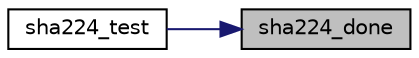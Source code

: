 digraph "sha224_done"
{
 // LATEX_PDF_SIZE
  edge [fontname="Helvetica",fontsize="10",labelfontname="Helvetica",labelfontsize="10"];
  node [fontname="Helvetica",fontsize="10",shape=record];
  rankdir="RL";
  Node5 [label="sha224_done",height=0.2,width=0.4,color="black", fillcolor="grey75", style="filled", fontcolor="black",tooltip="Terminate the hash to get the digest."];
  Node5 -> Node6 [dir="back",color="midnightblue",fontsize="10",style="solid",fontname="Helvetica"];
  Node6 [label="sha224_test",height=0.2,width=0.4,color="black", fillcolor="white", style="filled",URL="$sha224_8c.html#ad76aa20d487739f22aeb5e576edb978b",tooltip="Self-test the hash."];
}

